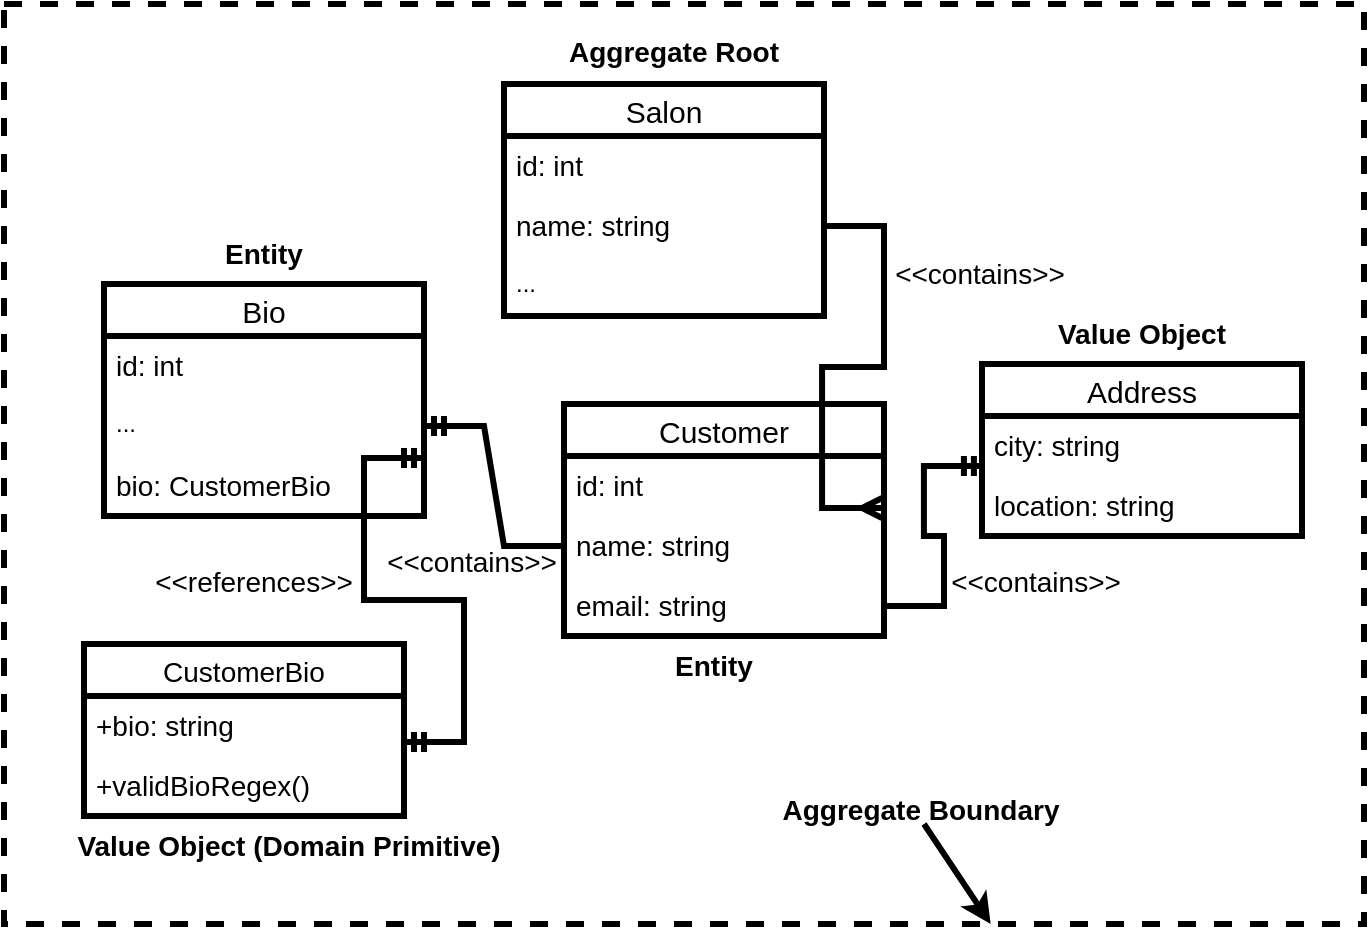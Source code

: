 <mxfile version="15.8.7" type="device"><diagram id="pNnvW6fML3H4LE96Op7i" name="Page-1"><mxGraphModel dx="946" dy="615" grid="1" gridSize="10" guides="1" tooltips="1" connect="1" arrows="1" fold="1" page="1" pageScale="1" pageWidth="1169" pageHeight="827" math="0" shadow="0"><root><mxCell id="0"/><mxCell id="1" parent="0"/><mxCell id="8XAJY4MHxNi6ZIJKIPab-31" value="" style="rounded=0;whiteSpace=wrap;html=1;fontSize=14;strokeWidth=3;dashed=1;" parent="1" vertex="1"><mxGeometry x="160" y="140" width="680" height="460" as="geometry"/></mxCell><mxCell id="8XAJY4MHxNi6ZIJKIPab-5" value="Salon" style="swimlane;fontStyle=0;childLayout=stackLayout;horizontal=1;startSize=26;horizontalStack=0;resizeParent=1;resizeParentMax=0;resizeLast=0;collapsible=1;marginBottom=0;align=center;fontSize=15;strokeWidth=3;" parent="1" vertex="1"><mxGeometry x="410" y="180" width="160" height="116" as="geometry"/></mxCell><mxCell id="8XAJY4MHxNi6ZIJKIPab-6" value="id: int" style="text;strokeColor=none;fillColor=none;spacingLeft=4;spacingRight=4;overflow=hidden;rotatable=0;points=[[0,0.5],[1,0.5]];portConstraint=eastwest;fontSize=14;" parent="8XAJY4MHxNi6ZIJKIPab-5" vertex="1"><mxGeometry y="26" width="160" height="30" as="geometry"/></mxCell><mxCell id="8XAJY4MHxNi6ZIJKIPab-7" value="name: string" style="text;strokeColor=none;fillColor=none;spacingLeft=4;spacingRight=4;overflow=hidden;rotatable=0;points=[[0,0.5],[1,0.5]];portConstraint=eastwest;fontSize=14;" parent="8XAJY4MHxNi6ZIJKIPab-5" vertex="1"><mxGeometry y="56" width="160" height="30" as="geometry"/></mxCell><mxCell id="8XAJY4MHxNi6ZIJKIPab-8" value="..." style="text;strokeColor=none;fillColor=none;spacingLeft=4;spacingRight=4;overflow=hidden;rotatable=0;points=[[0,0.5],[1,0.5]];portConstraint=eastwest;fontSize=12;" parent="8XAJY4MHxNi6ZIJKIPab-5" vertex="1"><mxGeometry y="86" width="160" height="30" as="geometry"/></mxCell><mxCell id="8XAJY4MHxNi6ZIJKIPab-9" value="Bio" style="swimlane;fontStyle=0;childLayout=stackLayout;horizontal=1;startSize=26;horizontalStack=0;resizeParent=1;resizeParentMax=0;resizeLast=0;collapsible=1;marginBottom=0;align=center;fontSize=15;strokeWidth=3;" parent="1" vertex="1"><mxGeometry x="210" y="280" width="160" height="116" as="geometry"/></mxCell><mxCell id="8XAJY4MHxNi6ZIJKIPab-10" value="id: int" style="text;strokeColor=none;fillColor=none;spacingLeft=4;spacingRight=4;overflow=hidden;rotatable=0;points=[[0,0.5],[1,0.5]];portConstraint=eastwest;fontSize=14;" parent="8XAJY4MHxNi6ZIJKIPab-9" vertex="1"><mxGeometry y="26" width="160" height="30" as="geometry"/></mxCell><mxCell id="8XAJY4MHxNi6ZIJKIPab-11" value="..." style="text;strokeColor=none;fillColor=none;spacingLeft=4;spacingRight=4;overflow=hidden;rotatable=0;points=[[0,0.5],[1,0.5]];portConstraint=eastwest;fontSize=12;" parent="8XAJY4MHxNi6ZIJKIPab-9" vertex="1"><mxGeometry y="56" width="160" height="30" as="geometry"/></mxCell><mxCell id="8XAJY4MHxNi6ZIJKIPab-12" value="bio: CustomerBio" style="text;strokeColor=none;fillColor=none;spacingLeft=4;spacingRight=4;overflow=hidden;rotatable=0;points=[[0,0.5],[1,0.5]];portConstraint=eastwest;fontSize=14;" parent="8XAJY4MHxNi6ZIJKIPab-9" vertex="1"><mxGeometry y="86" width="160" height="30" as="geometry"/></mxCell><mxCell id="8XAJY4MHxNi6ZIJKIPab-13" value="Customer" style="swimlane;fontStyle=0;childLayout=stackLayout;horizontal=1;startSize=26;horizontalStack=0;resizeParent=1;resizeParentMax=0;resizeLast=0;collapsible=1;marginBottom=0;align=center;fontSize=15;strokeWidth=3;" parent="1" vertex="1"><mxGeometry x="440" y="340" width="160" height="116" as="geometry"/></mxCell><mxCell id="8XAJY4MHxNi6ZIJKIPab-14" value="id: int" style="text;strokeColor=none;fillColor=none;spacingLeft=4;spacingRight=4;overflow=hidden;rotatable=0;points=[[0,0.5],[1,0.5]];portConstraint=eastwest;fontSize=14;" parent="8XAJY4MHxNi6ZIJKIPab-13" vertex="1"><mxGeometry y="26" width="160" height="30" as="geometry"/></mxCell><mxCell id="8XAJY4MHxNi6ZIJKIPab-15" value="name: string" style="text;strokeColor=none;fillColor=none;spacingLeft=4;spacingRight=4;overflow=hidden;rotatable=0;points=[[0,0.5],[1,0.5]];portConstraint=eastwest;fontSize=14;" parent="8XAJY4MHxNi6ZIJKIPab-13" vertex="1"><mxGeometry y="56" width="160" height="30" as="geometry"/></mxCell><mxCell id="8XAJY4MHxNi6ZIJKIPab-16" value="email: string" style="text;strokeColor=none;fillColor=none;spacingLeft=4;spacingRight=4;overflow=hidden;rotatable=0;points=[[0,0.5],[1,0.5]];portConstraint=eastwest;fontSize=14;" parent="8XAJY4MHxNi6ZIJKIPab-13" vertex="1"><mxGeometry y="86" width="160" height="30" as="geometry"/></mxCell><mxCell id="8XAJY4MHxNi6ZIJKIPab-17" value="Address" style="swimlane;fontStyle=0;childLayout=stackLayout;horizontal=1;startSize=26;horizontalStack=0;resizeParent=1;resizeParentMax=0;resizeLast=0;collapsible=1;marginBottom=0;align=center;fontSize=15;strokeWidth=3;" parent="1" vertex="1"><mxGeometry x="649" y="320" width="160" height="86" as="geometry"/></mxCell><mxCell id="8XAJY4MHxNi6ZIJKIPab-18" value="city: string" style="text;strokeColor=none;fillColor=none;spacingLeft=4;spacingRight=4;overflow=hidden;rotatable=0;points=[[0,0.5],[1,0.5]];portConstraint=eastwest;fontSize=14;" parent="8XAJY4MHxNi6ZIJKIPab-17" vertex="1"><mxGeometry y="26" width="160" height="30" as="geometry"/></mxCell><mxCell id="8XAJY4MHxNi6ZIJKIPab-19" value="location: string" style="text;strokeColor=none;fillColor=none;spacingLeft=4;spacingRight=4;overflow=hidden;rotatable=0;points=[[0,0.5],[1,0.5]];portConstraint=eastwest;fontSize=14;" parent="8XAJY4MHxNi6ZIJKIPab-17" vertex="1"><mxGeometry y="56" width="160" height="30" as="geometry"/></mxCell><mxCell id="8XAJY4MHxNi6ZIJKIPab-23" value="CustomerBio" style="swimlane;fontStyle=0;childLayout=stackLayout;horizontal=1;startSize=26;horizontalStack=0;resizeParent=1;resizeParentMax=0;resizeLast=0;collapsible=1;marginBottom=0;align=center;fontSize=14;strokeWidth=3;" parent="1" vertex="1"><mxGeometry x="200" y="460" width="160" height="86" as="geometry"/></mxCell><mxCell id="8XAJY4MHxNi6ZIJKIPab-24" value="+bio: string" style="text;strokeColor=none;fillColor=none;spacingLeft=4;spacingRight=4;overflow=hidden;rotatable=0;points=[[0,0.5],[1,0.5]];portConstraint=eastwest;fontSize=14;" parent="8XAJY4MHxNi6ZIJKIPab-23" vertex="1"><mxGeometry y="26" width="160" height="30" as="geometry"/></mxCell><mxCell id="8XAJY4MHxNi6ZIJKIPab-25" value="+validBioRegex()" style="text;strokeColor=none;fillColor=none;spacingLeft=4;spacingRight=4;overflow=hidden;rotatable=0;points=[[0,0.5],[1,0.5]];portConstraint=eastwest;fontSize=14;" parent="8XAJY4MHxNi6ZIJKIPab-23" vertex="1"><mxGeometry y="56" width="160" height="30" as="geometry"/></mxCell><mxCell id="8XAJY4MHxNi6ZIJKIPab-27" value="" style="edgeStyle=entityRelationEdgeStyle;fontSize=12;html=1;endArrow=ERmandOne;rounded=0;exitX=0;exitY=0.5;exitDx=0;exitDy=0;strokeWidth=3;" parent="1" source="8XAJY4MHxNi6ZIJKIPab-15" target="8XAJY4MHxNi6ZIJKIPab-11" edge="1"><mxGeometry width="100" height="100" relative="1" as="geometry"><mxPoint x="370" y="350" as="sourcePoint"/><mxPoint x="450" y="340" as="targetPoint"/></mxGeometry></mxCell><mxCell id="8XAJY4MHxNi6ZIJKIPab-29" value="" style="edgeStyle=entityRelationEdgeStyle;fontSize=12;html=1;endArrow=ERmandOne;rounded=0;exitX=1;exitY=0.5;exitDx=0;exitDy=0;entryX=0.006;entryY=0.833;entryDx=0;entryDy=0;entryPerimeter=0;strokeWidth=3;" parent="1" source="8XAJY4MHxNi6ZIJKIPab-16" target="8XAJY4MHxNi6ZIJKIPab-18" edge="1"><mxGeometry width="100" height="100" relative="1" as="geometry"><mxPoint x="660" y="553" as="sourcePoint"/><mxPoint x="760" y="453" as="targetPoint"/></mxGeometry></mxCell><mxCell id="8XAJY4MHxNi6ZIJKIPab-32" value="&lt;b&gt;Aggregate Boundary&lt;/b&gt;" style="text;html=1;strokeColor=none;fillColor=none;align=center;verticalAlign=middle;whiteSpace=wrap;rounded=0;fontSize=14;" parent="1" vertex="1"><mxGeometry x="536" y="528" width="165" height="30" as="geometry"/></mxCell><mxCell id="8XAJY4MHxNi6ZIJKIPab-33" value="&lt;b&gt;Value Object (Domain Primitive)&lt;/b&gt;" style="text;html=1;strokeColor=none;fillColor=none;align=center;verticalAlign=middle;whiteSpace=wrap;rounded=0;fontSize=14;" parent="1" vertex="1"><mxGeometry x="180" y="546" width="245" height="30" as="geometry"/></mxCell><mxCell id="8XAJY4MHxNi6ZIJKIPab-34" value="&lt;b&gt;Entity&lt;/b&gt;" style="text;html=1;strokeColor=none;fillColor=none;align=center;verticalAlign=middle;whiteSpace=wrap;rounded=0;fontSize=14;" parent="1" vertex="1"><mxGeometry x="235" y="250" width="110" height="30" as="geometry"/></mxCell><mxCell id="8XAJY4MHxNi6ZIJKIPab-35" value="&lt;b&gt;Entity&lt;/b&gt;" style="text;html=1;strokeColor=none;fillColor=none;align=center;verticalAlign=middle;whiteSpace=wrap;rounded=0;fontSize=14;" parent="1" vertex="1"><mxGeometry x="460" y="456" width="110" height="30" as="geometry"/></mxCell><mxCell id="8XAJY4MHxNi6ZIJKIPab-36" value="&lt;b&gt;Value Object&lt;/b&gt;" style="text;html=1;strokeColor=none;fillColor=none;align=center;verticalAlign=middle;whiteSpace=wrap;rounded=0;fontSize=14;" parent="1" vertex="1"><mxGeometry x="674" y="290" width="110" height="30" as="geometry"/></mxCell><mxCell id="8XAJY4MHxNi6ZIJKIPab-37" value="&lt;b&gt;Aggregate Root&lt;/b&gt;" style="text;html=1;strokeColor=none;fillColor=none;align=center;verticalAlign=middle;whiteSpace=wrap;rounded=0;fontSize=14;" parent="1" vertex="1"><mxGeometry x="440" y="149" width="110" height="30" as="geometry"/></mxCell><mxCell id="8XAJY4MHxNi6ZIJKIPab-41" value="" style="endArrow=classic;html=1;rounded=0;fontSize=14;strokeWidth=3;" parent="1" target="8XAJY4MHxNi6ZIJKIPab-31" edge="1"><mxGeometry width="50" height="50" relative="1" as="geometry"><mxPoint x="620" y="550" as="sourcePoint"/><mxPoint x="670" y="500" as="targetPoint"/></mxGeometry></mxCell><mxCell id="8XAJY4MHxNi6ZIJKIPab-42" value="" style="edgeStyle=entityRelationEdgeStyle;fontSize=12;html=1;endArrow=ERmandOne;startArrow=ERmandOne;rounded=0;strokeWidth=3;entryX=1;entryY=0.75;entryDx=0;entryDy=0;" parent="1" target="8XAJY4MHxNi6ZIJKIPab-9" edge="1"><mxGeometry width="100" height="100" relative="1" as="geometry"><mxPoint x="360" y="509" as="sourcePoint"/><mxPoint x="420" y="406" as="targetPoint"/></mxGeometry></mxCell><mxCell id="8XAJY4MHxNi6ZIJKIPab-43" value="" style="edgeStyle=entityRelationEdgeStyle;fontSize=12;html=1;endArrow=ERmany;rounded=0;strokeWidth=3;exitX=1;exitY=0.5;exitDx=0;exitDy=0;entryX=0.994;entryY=0.867;entryDx=0;entryDy=0;entryPerimeter=0;" parent="1" source="8XAJY4MHxNi6ZIJKIPab-7" target="8XAJY4MHxNi6ZIJKIPab-14" edge="1"><mxGeometry width="100" height="100" relative="1" as="geometry"><mxPoint x="620" y="270" as="sourcePoint"/><mxPoint x="720" y="170" as="targetPoint"/></mxGeometry></mxCell><mxCell id="Efnb7Gi3Xera8PZOHnPq-1" value="&amp;lt;&amp;lt;references&amp;gt;&amp;gt;" style="text;html=1;strokeColor=none;fillColor=none;align=center;verticalAlign=middle;whiteSpace=wrap;rounded=0;fontSize=14;" vertex="1" parent="1"><mxGeometry x="255" y="414" width="60" height="30" as="geometry"/></mxCell><mxCell id="Efnb7Gi3Xera8PZOHnPq-2" value="&lt;font style=&quot;font-size: 14px;&quot;&gt;&amp;lt;&amp;lt;contains&amp;gt;&amp;gt;&lt;/font&gt;" style="text;html=1;strokeColor=none;fillColor=none;align=center;verticalAlign=middle;whiteSpace=wrap;rounded=0;fontSize=14;" vertex="1" parent="1"><mxGeometry x="618" y="260" width="60" height="30" as="geometry"/></mxCell><mxCell id="Efnb7Gi3Xera8PZOHnPq-3" value="&amp;lt;&amp;lt;contains&amp;gt;&amp;gt;" style="text;html=1;strokeColor=none;fillColor=none;align=center;verticalAlign=middle;whiteSpace=wrap;rounded=0;fontSize=14;" vertex="1" parent="1"><mxGeometry x="646" y="414" width="60" height="30" as="geometry"/></mxCell><mxCell id="Efnb7Gi3Xera8PZOHnPq-4" value="&amp;lt;&amp;lt;contains&amp;gt;&amp;gt;" style="text;html=1;strokeColor=none;fillColor=none;align=center;verticalAlign=middle;whiteSpace=wrap;rounded=0;fontSize=14;" vertex="1" parent="1"><mxGeometry x="364" y="404" width="60" height="30" as="geometry"/></mxCell></root></mxGraphModel></diagram></mxfile>